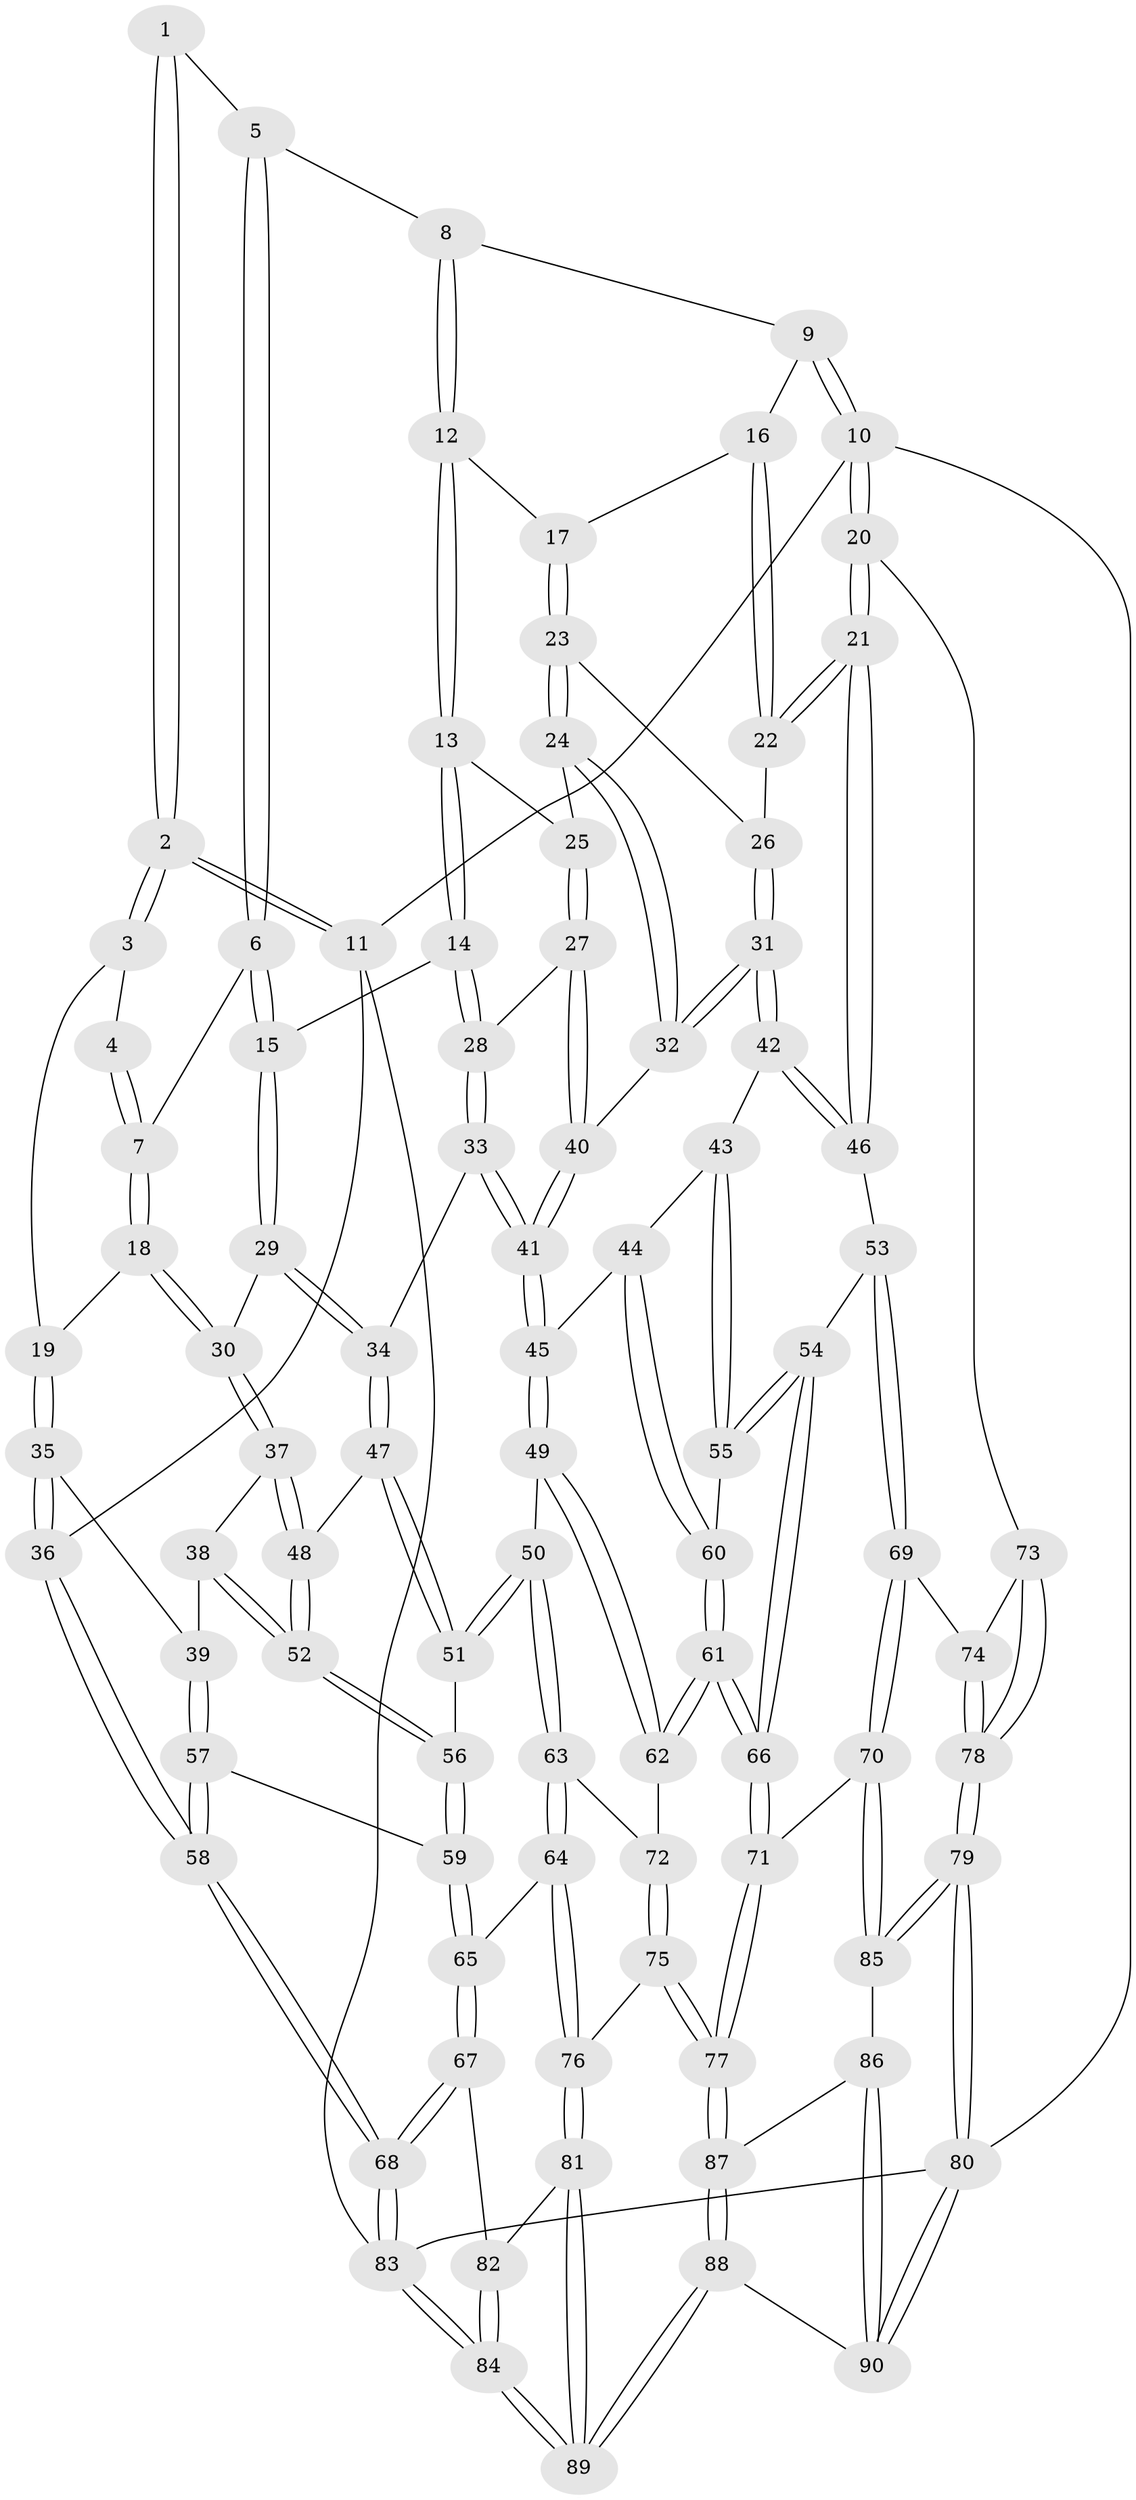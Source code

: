 // Generated by graph-tools (version 1.1) at 2025/01/03/09/25 05:01:10]
// undirected, 90 vertices, 222 edges
graph export_dot {
graph [start="1"]
  node [color=gray90,style=filled];
  1 [pos="+0.2298889387183652+0"];
  2 [pos="+0+0"];
  3 [pos="+0.08919345583995802+0.08966172479394996"];
  4 [pos="+0.16647947078630207+0.011215108269242565"];
  5 [pos="+0.4721232998812469+0"];
  6 [pos="+0.27113533089331043+0.14233521803376062"];
  7 [pos="+0.24953474400346856+0.14311373442246345"];
  8 [pos="+0.5225266892651268+0"];
  9 [pos="+0.9013475705176976+0"];
  10 [pos="+1+0"];
  11 [pos="+0+0"];
  12 [pos="+0.5547156335838201+0"];
  13 [pos="+0.48902911371138885+0.14948060971681199"];
  14 [pos="+0.42155409038458624+0.21193212078222984"];
  15 [pos="+0.29599947141668626+0.18053790815152804"];
  16 [pos="+0.8332833479479768+0.10921407545652206"];
  17 [pos="+0.6342417050859623+0.10508645596566399"];
  18 [pos="+0.13209733639996157+0.17830990184775689"];
  19 [pos="+0.10546406907486584+0.17234675445234893"];
  20 [pos="+1+0.39963855015772026"];
  21 [pos="+1+0.3943843638327117"];
  22 [pos="+0.8759033532349382+0.2510964697668296"];
  23 [pos="+0.6560071135793448+0.16556614764181848"];
  24 [pos="+0.5989067526080285+0.2659854567106477"];
  25 [pos="+0.5143538933326813+0.2069116923990444"];
  26 [pos="+0.7086644098144806+0.20427343220677902"];
  27 [pos="+0.5086339767348622+0.2946840721240405"];
  28 [pos="+0.4320386217240945+0.30717974040934126"];
  29 [pos="+0.2922725730966687+0.3035730350816019"];
  30 [pos="+0.19245408580316836+0.3384298262162658"];
  31 [pos="+0.6723330382897286+0.36222137986294545"];
  32 [pos="+0.5896053740823003+0.31762175183867425"];
  33 [pos="+0.4135662442139713+0.33607759536975734"];
  34 [pos="+0.36679768545395114+0.3602906998059683"];
  35 [pos="+0.01026765765994096+0.22262041192517817"];
  36 [pos="+0+0.23395766537297502"];
  37 [pos="+0.19092859103438697+0.34105568211119186"];
  38 [pos="+0.12152799124714705+0.3920295463715657"];
  39 [pos="+0.10994489597086483+0.3979587042554347"];
  40 [pos="+0.5852972994713235+0.31916085337328015"];
  41 [pos="+0.5207672972266583+0.4187892964318718"];
  42 [pos="+0.6956897023557682+0.3869120571623958"];
  43 [pos="+0.6923804246357154+0.3904458549470162"];
  44 [pos="+0.5890594488597852+0.48029158347860623"];
  45 [pos="+0.5253344561855074+0.46064816653862606"];
  46 [pos="+0.9007444345124094+0.4216407890813848"];
  47 [pos="+0.36482666614425174+0.37025064886363085"];
  48 [pos="+0.26426361919878116+0.4389293150308569"];
  49 [pos="+0.45985072713401753+0.514118593840472"];
  50 [pos="+0.4179151979376566+0.5254414183447905"];
  51 [pos="+0.39943542289613543+0.5052949358677103"];
  52 [pos="+0.255699290385635+0.4723326942275589"];
  53 [pos="+0.7768443634100787+0.5287258110573181"];
  54 [pos="+0.7303149092208638+0.544902845579807"];
  55 [pos="+0.6652807036658068+0.5385639191721627"];
  56 [pos="+0.2556432619973325+0.49752092249518626"];
  57 [pos="+0.08976360963875733+0.43173178256737177"];
  58 [pos="+0+0.5981902601798368"];
  59 [pos="+0.22399869824985635+0.5370690064777375"];
  60 [pos="+0.6200080909288596+0.5435159010916251"];
  61 [pos="+0.5893833870609054+0.6307615409530863"];
  62 [pos="+0.5856230101229093+0.6302405755779399"];
  63 [pos="+0.4001371157573165+0.5866613792138815"];
  64 [pos="+0.3363981194496714+0.6614602192813792"];
  65 [pos="+0.21461356399784728+0.630098506374182"];
  66 [pos="+0.647778219350739+0.7059947288818759"];
  67 [pos="+0.10889814214110125+0.6884669816227638"];
  68 [pos="+0+0.6981749351627875"];
  69 [pos="+0.7452857394263809+0.7501388929121316"];
  70 [pos="+0.7374986334493722+0.7517037295437438"];
  71 [pos="+0.6626265187451212+0.739799451999559"];
  72 [pos="+0.505590060748599+0.6537934386053708"];
  73 [pos="+1+0.4270530724055131"];
  74 [pos="+0.7563227495834504+0.750969954499493"];
  75 [pos="+0.44621036740264197+0.7788641047328583"];
  76 [pos="+0.389748255644833+0.7895027762398833"];
  77 [pos="+0.5892494644503192+0.8061817496755809"];
  78 [pos="+1+1"];
  79 [pos="+1+1"];
  80 [pos="+1+1"];
  81 [pos="+0.34929832743184386+0.8629290807420326"];
  82 [pos="+0.1824795173559861+0.7737029055714502"];
  83 [pos="+0+1"];
  84 [pos="+0.1441836421269407+1"];
  85 [pos="+0.7317245350663131+0.9248769023701268"];
  86 [pos="+0.6541437026371815+0.9537534459391652"];
  87 [pos="+0.5893404199772954+0.8328487217625681"];
  88 [pos="+0.3566037999448961+1"];
  89 [pos="+0.3210721259287527+1"];
  90 [pos="+0.5710027600228347+1"];
  1 -- 2;
  1 -- 2;
  1 -- 5;
  2 -- 3;
  2 -- 3;
  2 -- 11;
  2 -- 11;
  3 -- 4;
  3 -- 19;
  4 -- 7;
  4 -- 7;
  5 -- 6;
  5 -- 6;
  5 -- 8;
  6 -- 7;
  6 -- 15;
  6 -- 15;
  7 -- 18;
  7 -- 18;
  8 -- 9;
  8 -- 12;
  8 -- 12;
  9 -- 10;
  9 -- 10;
  9 -- 16;
  10 -- 11;
  10 -- 20;
  10 -- 20;
  10 -- 80;
  11 -- 36;
  11 -- 83;
  12 -- 13;
  12 -- 13;
  12 -- 17;
  13 -- 14;
  13 -- 14;
  13 -- 25;
  14 -- 15;
  14 -- 28;
  14 -- 28;
  15 -- 29;
  15 -- 29;
  16 -- 17;
  16 -- 22;
  16 -- 22;
  17 -- 23;
  17 -- 23;
  18 -- 19;
  18 -- 30;
  18 -- 30;
  19 -- 35;
  19 -- 35;
  20 -- 21;
  20 -- 21;
  20 -- 73;
  21 -- 22;
  21 -- 22;
  21 -- 46;
  21 -- 46;
  22 -- 26;
  23 -- 24;
  23 -- 24;
  23 -- 26;
  24 -- 25;
  24 -- 32;
  24 -- 32;
  25 -- 27;
  25 -- 27;
  26 -- 31;
  26 -- 31;
  27 -- 28;
  27 -- 40;
  27 -- 40;
  28 -- 33;
  28 -- 33;
  29 -- 30;
  29 -- 34;
  29 -- 34;
  30 -- 37;
  30 -- 37;
  31 -- 32;
  31 -- 32;
  31 -- 42;
  31 -- 42;
  32 -- 40;
  33 -- 34;
  33 -- 41;
  33 -- 41;
  34 -- 47;
  34 -- 47;
  35 -- 36;
  35 -- 36;
  35 -- 39;
  36 -- 58;
  36 -- 58;
  37 -- 38;
  37 -- 48;
  37 -- 48;
  38 -- 39;
  38 -- 52;
  38 -- 52;
  39 -- 57;
  39 -- 57;
  40 -- 41;
  40 -- 41;
  41 -- 45;
  41 -- 45;
  42 -- 43;
  42 -- 46;
  42 -- 46;
  43 -- 44;
  43 -- 55;
  43 -- 55;
  44 -- 45;
  44 -- 60;
  44 -- 60;
  45 -- 49;
  45 -- 49;
  46 -- 53;
  47 -- 48;
  47 -- 51;
  47 -- 51;
  48 -- 52;
  48 -- 52;
  49 -- 50;
  49 -- 62;
  49 -- 62;
  50 -- 51;
  50 -- 51;
  50 -- 63;
  50 -- 63;
  51 -- 56;
  52 -- 56;
  52 -- 56;
  53 -- 54;
  53 -- 69;
  53 -- 69;
  54 -- 55;
  54 -- 55;
  54 -- 66;
  54 -- 66;
  55 -- 60;
  56 -- 59;
  56 -- 59;
  57 -- 58;
  57 -- 58;
  57 -- 59;
  58 -- 68;
  58 -- 68;
  59 -- 65;
  59 -- 65;
  60 -- 61;
  60 -- 61;
  61 -- 62;
  61 -- 62;
  61 -- 66;
  61 -- 66;
  62 -- 72;
  63 -- 64;
  63 -- 64;
  63 -- 72;
  64 -- 65;
  64 -- 76;
  64 -- 76;
  65 -- 67;
  65 -- 67;
  66 -- 71;
  66 -- 71;
  67 -- 68;
  67 -- 68;
  67 -- 82;
  68 -- 83;
  68 -- 83;
  69 -- 70;
  69 -- 70;
  69 -- 74;
  70 -- 71;
  70 -- 85;
  70 -- 85;
  71 -- 77;
  71 -- 77;
  72 -- 75;
  72 -- 75;
  73 -- 74;
  73 -- 78;
  73 -- 78;
  74 -- 78;
  74 -- 78;
  75 -- 76;
  75 -- 77;
  75 -- 77;
  76 -- 81;
  76 -- 81;
  77 -- 87;
  77 -- 87;
  78 -- 79;
  78 -- 79;
  79 -- 80;
  79 -- 80;
  79 -- 85;
  79 -- 85;
  80 -- 90;
  80 -- 90;
  80 -- 83;
  81 -- 82;
  81 -- 89;
  81 -- 89;
  82 -- 84;
  82 -- 84;
  83 -- 84;
  83 -- 84;
  84 -- 89;
  84 -- 89;
  85 -- 86;
  86 -- 87;
  86 -- 90;
  86 -- 90;
  87 -- 88;
  87 -- 88;
  88 -- 89;
  88 -- 89;
  88 -- 90;
}
